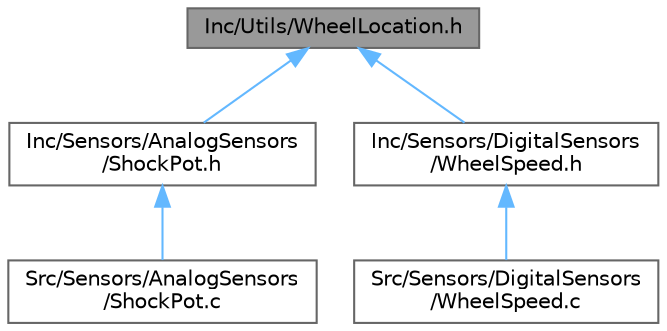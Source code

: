 digraph "Inc/Utils/WheelLocation.h"
{
 // LATEX_PDF_SIZE
  bgcolor="transparent";
  edge [fontname=Helvetica,fontsize=10,labelfontname=Helvetica,labelfontsize=10];
  node [fontname=Helvetica,fontsize=10,shape=box,height=0.2,width=0.4];
  Node1 [label="Inc/Utils/WheelLocation.h",height=0.2,width=0.4,color="gray40", fillcolor="grey60", style="filled", fontcolor="black",tooltip=" "];
  Node1 -> Node2 [dir="back",color="steelblue1",style="solid"];
  Node2 [label="Inc/Sensors/AnalogSensors\l/ShockPot.h",height=0.2,width=0.4,color="grey40", fillcolor="white", style="filled",URL="$ShockPot_8h.html",tooltip=" "];
  Node2 -> Node3 [dir="back",color="steelblue1",style="solid"];
  Node3 [label="Src/Sensors/AnalogSensors\l/ShockPot.c",height=0.2,width=0.4,color="grey40", fillcolor="white", style="filled",URL="$ShockPot_8c.html",tooltip=" "];
  Node1 -> Node4 [dir="back",color="steelblue1",style="solid"];
  Node4 [label="Inc/Sensors/DigitalSensors\l/WheelSpeed.h",height=0.2,width=0.4,color="grey40", fillcolor="white", style="filled",URL="$WheelSpeed_8h.html",tooltip=" "];
  Node4 -> Node5 [dir="back",color="steelblue1",style="solid"];
  Node5 [label="Src/Sensors/DigitalSensors\l/WheelSpeed.c",height=0.2,width=0.4,color="grey40", fillcolor="white", style="filled",URL="$WheelSpeed_8c.html",tooltip=" "];
}
